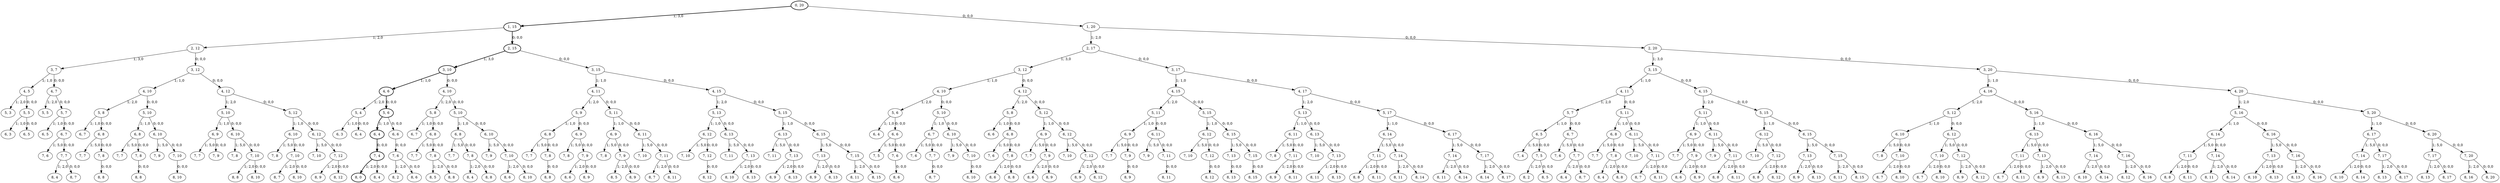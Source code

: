 strict digraph G {
  1 [ style="solid" label="3, 7" ];
  2 [ style="bold" label="1, 15" ];
  3 [ style="bold" label="3, 10" ];
  4 [ style="solid" label="2, 12" ];
  5 [ style="solid" label="4, 5" ];
  6 [ style="solid" label="5, 3" ];
  7 [ style="bold" label="4, 6" ];
  8 [ style="solid" label="5, 4" ];
  9 [ style="solid" label="4, 7" ];
  10 [ style="solid" label="5, 5" ];
  11 [ style="bold" label="0, 20" ];
  12 [ style="bold" label="2, 15" ];
  13 [ style="solid" label="6, 4" ];
  14 [ style="solid" label="6, 3" ];
  15 [ style="solid" label="4, 10" ];
  16 [ style="solid" label="6, 3" ];
  17 [ style="solid" label="3, 12" ];
  18 [ style="solid" label="5, 6" ];
  19 [ style="solid" label="5, 8" ];
  20 [ style="solid" label="5, 5" ];
  21 [ style="solid" label="6, 5" ];
  22 [ style="solid" label="6, 6" ];
  23 [ style="bold" label="6, 4" ];
  24 [ style="solid" label="5, 7" ];
  25 [ style="solid" label="6, 5" ];
  26 [ style="solid" label="5, 8" ];
  27 [ style="bold" label="5, 6" ];
  28 [ style="solid" label="3, 12" ];
  29 [ style="solid" label="5, 7" ];
  30 [ style="solid" label="6, 4" ];
  31 [ style="solid" label="6, 7" ];
  32 [ style="solid" label="1, 20" ];
  33 [ style="solid" label="3, 15" ];
  34 [ style="solid" label="4, 10" ];
  35 [ style="solid" label="5, 8" ];
  36 [ style="solid" label="6, 9" ];
  37 [ style="bold" label="8, 0" ];
  38 [ style="solid" label="6, 8" ];
  39 [ style="solid" label="5, 11" ];
  40 [ style="solid" label="3, 15" ];
  41 [ style="solid" label="4, 11" ];
  42 [ style="solid" label="5, 10" ];
  43 [ style="solid" label="8, 2" ];
  44 [ style="solid" label="2, 17" ];
  45 [ style="solid" label="5, 9" ];
  46 [ style="solid" label="4, 12" ];
  47 [ style="solid" label="6, 8" ];
  48 [ style="solid" label="6, 6" ];
  49 [ style="solid" label="5, 10" ];
  50 [ style="solid" label="7, 4" ];
  51 [ style="solid" label="4, 10" ];
  52 [ style="solid" label="6, 5" ];
  53 [ style="solid" label="6, 7" ];
  54 [ style="solid" label="7, 5" ];
  55 [ style="solid" label="8, 4" ];
  56 [ style="bold" label="7, 4" ];
  57 [ style="solid" label="6, 7" ];
  58 [ style="solid" label="6, 7" ];
  59 [ style="solid" label="6, 8" ];
  60 [ style="solid" label="6, 9" ];
  61 [ style="solid" label="4, 11" ];
  62 [ style="solid" label="6, 6" ];
  63 [ style="solid" label="4, 12" ];
  64 [ style="solid" label="6, 7" ];
  65 [ style="solid" label="6, 8" ];
  66 [ style="solid" label="2, 20" ];
  67 [ style="solid" label="4, 15" ];
  68 [ style="solid" label="6, 8" ];
  69 [ style="solid" label="6, 9" ];
  70 [ style="solid" label="8, 6" ];
  71 [ style="solid" label="5, 11" ];
  72 [ style="solid" label="5, 13" ];
  73 [ style="solid" label="7, 7" ];
  74 [ style="solid" label="6, 8" ];
  75 [ style="solid" label="5, 10" ];
  76 [ style="solid" label="6, 9" ];
  77 [ style="solid" label="6, 8" ];
  78 [ style="solid" label="6, 10" ];
  79 [ style="solid" label="7, 9" ];
  80 [ style="solid" label="6, 11" ];
  81 [ style="solid" label="7, 7" ];
  82 [ style="solid" label="7, 7" ];
  83 [ style="solid" label="8, 5" ];
  84 [ style="solid" label="6, 9" ];
  85 [ style="solid" label="7, 8" ];
  86 [ style="solid" label="5, 12" ];
  87 [ style="solid" label="6, 10" ];
  88 [ style="solid" label="6, 11" ];
  89 [ style="solid" label="8, 2" ];
  90 [ style="solid" label="5, 13" ];
  91 [ style="solid" label="7, 5" ];
  92 [ style="solid" label="7, 7" ];
  93 [ style="solid" label="4, 15" ];
  94 [ style="solid" label="5, 11" ];
  95 [ style="solid" label="6, 10" ];
  96 [ style="solid" label="7, 7" ];
  97 [ style="solid" label="3, 17" ];
  98 [ style="solid" label="5, 12" ];
  99 [ style="solid" label="6, 9" ];
  100 [ style="solid" label="7, 7" ];
  101 [ style="solid" label="7, 6" ];
  102 [ style="solid" label="7, 8" ];
  103 [ style="solid" label="6, 12" ];
  104 [ style="solid" label="6, 10" ];
  105 [ style="solid" label="7, 7" ];
  106 [ style="solid" label="5, 10" ];
  107 [ style="solid" label="8, 4" ];
  108 [ style="solid" label="7, 8" ];
  109 [ style="solid" label="7, 8" ];
  110 [ style="solid" label="8, 4" ];
  111 [ style="solid" label="8, 5" ];
  112 [ style="solid" label="6, 12" ];
  113 [ style="solid" label="7, 6" ];
  114 [ style="solid" label="7, 7" ];
  115 [ style="solid" label="7, 6" ];
  116 [ style="solid" label="7, 6" ];
  117 [ style="solid" label="8, 4" ];
  118 [ style="solid" label="6, 14" ];
  119 [ style="solid" label="8, 5" ];
  120 [ style="solid" label="8, 4" ];
  121 [ style="solid" label="7, 7" ];
  122 [ style="solid" label="7, 8" ];
  123 [ style="solid" label="7, 7" ];
  124 [ style="solid" label="7, 8" ];
  125 [ style="solid" label="7, 8" ];
  126 [ style="solid" label="6, 13" ];
  127 [ style="solid" label="7, 9" ];
  128 [ style="solid" label="7, 6" ];
  129 [ style="solid" label="5, 16" ];
  130 [ style="solid" label="5, 11" ];
  131 [ style="solid" label="8, 6" ];
  132 [ style="solid" label="7, 6" ];
  133 [ style="solid" label="8, 8" ];
  134 [ style="solid" label="5, 12" ];
  135 [ style="solid" label="8, 6" ];
  136 [ style="solid" label="7, 7" ];
  137 [ style="solid" label="7, 10" ];
  138 [ style="solid" label="7, 8" ];
  139 [ style="solid" label="8, 6" ];
  140 [ style="solid" label="7, 8" ];
  141 [ style="solid" label="3, 20" ];
  142 [ style="solid" label="5, 15" ];
  143 [ style="solid" label="8, 7" ];
  144 [ style="solid" label="7, 8" ];
  145 [ style="solid" label="7, 7" ];
  146 [ style="solid" label="7, 8" ];
  147 [ style="solid" label="7, 9" ];
  148 [ style="solid" label="6, 11" ];
  149 [ style="solid" label="6, 13" ];
  150 [ style="solid" label="7, 7" ];
  151 [ style="solid" label="7, 11" ];
  152 [ style="solid" label="4, 15" ];
  153 [ style="solid" label="8, 8" ];
  154 [ style="solid" label="6, 10" ];
  155 [ style="solid" label="7, 8" ];
  156 [ style="solid" label="8, 7" ];
  157 [ style="solid" label="8, 8" ];
  158 [ style="solid" label="7, 9" ];
  159 [ style="solid" label="7, 8" ];
  160 [ style="solid" label="7, 10" ];
  161 [ style="solid" label="7, 9" ];
  162 [ style="solid" label="8, 9" ];
  163 [ style="solid" label="7, 11" ];
  164 [ style="solid" label="8, 6" ];
  165 [ style="solid" label="7, 11" ];
  166 [ style="solid" label="8, 9" ];
  167 [ style="solid" label="7, 9" ];
  168 [ style="solid" label="8, 8" ];
  169 [ style="solid" label="6, 12" ];
  170 [ style="solid" label="6, 12" ];
  171 [ style="solid" label="7, 11" ];
  172 [ style="solid" label="8, 9" ];
  173 [ style="solid" label="7, 10" ];
  174 [ style="solid" label="6, 13" ];
  175 [ style="solid" label="7, 9" ];
  176 [ style="solid" label="4, 16" ];
  177 [ style="solid" label="5, 15" ];
  178 [ style="solid" label="6, 11" ];
  179 [ style="solid" label="7, 9" ];
  180 [ style="solid" label="7, 10" ];
  181 [ style="solid" label="4, 17" ];
  182 [ style="solid" label="6, 12" ];
  183 [ style="solid" label="7, 11" ];
  184 [ style="solid" label="7, 9" ];
  185 [ style="solid" label="8, 6" ];
  186 [ style="solid" label="8, 8" ];
  187 [ style="solid" label="7, 10" ];
  188 [ style="solid" label="7, 12" ];
  189 [ style="solid" label="7, 10" ];
  190 [ style="solid" label="8, 11" ];
  191 [ style="solid" label="8, 7" ];
  192 [ style="solid" label="6, 10" ];
  193 [ style="solid" label="8, 7" ];
  194 [ style="solid" label="7, 9" ];
  195 [ style="solid" label="8, 8" ];
  196 [ style="solid" label="6, 13" ];
  197 [ style="solid" label="7, 12" ];
  198 [ style="solid" label="6, 14" ];
  199 [ style="solid" label="7, 14" ];
  200 [ style="solid" label="7, 10" ];
  201 [ style="solid" label="7, 10" ];
  202 [ style="solid" label="7, 10" ];
  203 [ style="solid" label="8, 7" ];
  204 [ style="solid" label="8, 7" ];
  205 [ style="solid" label="8, 10" ];
  206 [ style="solid" label="8, 8" ];
  207 [ style="solid" label="8, 8" ];
  208 [ style="solid" label="7, 13" ];
  209 [ style="solid" label="8, 9" ];
  210 [ style="solid" label="6, 16" ];
  211 [ style="solid" label="6, 11" ];
  212 [ style="solid" label="8, 7" ];
  213 [ style="solid" label="8, 6" ];
  214 [ style="solid" label="8, 9" ];
  215 [ style="solid" label="6, 12" ];
  216 [ style="solid" label="7, 10" ];
  217 [ style="solid" label="8, 7" ];
  218 [ style="solid" label="7, 10" ];
  219 [ style="solid" label="8, 8" ];
  220 [ style="solid" label="4, 20" ];
  221 [ style="solid" label="6, 15" ];
  222 [ style="solid" label="8, 8" ];
  223 [ style="solid" label="7, 13" ];
  224 [ style="solid" label="7, 11" ];
  225 [ style="solid" label="8, 10" ];
  226 [ style="solid" label="7, 11" ];
  227 [ style="solid" label="8, 10" ];
  228 [ style="solid" label="7, 11" ];
  229 [ style="solid" label="8, 11" ];
  230 [ style="solid" label="5, 15" ];
  231 [ style="solid" label="8, 9" ];
  232 [ style="solid" label="8, 8" ];
  233 [ style="solid" label="7, 10" ];
  234 [ style="solid" label="8, 9" ];
  235 [ style="solid" label="8, 9" ];
  236 [ style="solid" label="8, 8" ];
  237 [ style="solid" label="8, 10" ];
  238 [ style="solid" label="6, 17" ];
  239 [ style="solid" label="8, 11" ];
  240 [ style="solid" label="7, 13" ];
  241 [ style="solid" label="8, 9" ];
  242 [ style="solid" label="8, 9" ];
  243 [ style="solid" label="7, 12" ];
  244 [ style="solid" label="8, 7" ];
  245 [ style="solid" label="7, 12" ];
  246 [ style="solid" label="8, 11" ];
  247 [ style="solid" label="8, 10" ];
  248 [ style="solid" label="7, 13" ];
  249 [ style="solid" label="5, 16" ];
  250 [ style="solid" label="6, 15" ];
  251 [ style="solid" label="7, 13" ];
  252 [ style="solid" label="8, 11" ];
  253 [ style="solid" label="7, 11" ];
  254 [ style="solid" label="8, 10" ];
  255 [ style="solid" label="5, 17" ];
  256 [ style="solid" label="8, 11" ];
  257 [ style="solid" label="7, 12" ];
  258 [ style="solid" label="8, 9" ];
  259 [ style="solid" label="7, 9" ];
  260 [ style="solid" label="8, 11" ];
  261 [ style="solid" label="8, 12" ];
  262 [ style="solid" label="8, 10" ];
  263 [ style="solid" label="7, 14" ];
  264 [ style="solid" label="7, 10" ];
  265 [ style="solid" label="8, 13" ];
  266 [ style="solid" label="7, 13" ];
  267 [ style="solid" label="8, 12" ];
  268 [ style="solid" label="8, 13" ];
  269 [ style="solid" label="7, 14" ];
  270 [ style="solid" label="8, 9" ];
  271 [ style="solid" label="8, 14" ];
  272 [ style="solid" label="8, 9" ];
  273 [ style="solid" label="7, 10" ];
  274 [ style="solid" label="8, 10" ];
  275 [ style="solid" label="7, 10" ];
  276 [ style="solid" label="8, 13" ];
  277 [ style="solid" label="7, 16" ];
  278 [ style="solid" label="8, 11" ];
  279 [ style="solid" label="7, 11" ];
  280 [ style="solid" label="7, 12" ];
  281 [ style="solid" label="5, 20" ];
  282 [ style="solid" label="7, 15" ];
  283 [ style="solid" label="8, 13" ];
  284 [ style="solid" label="8, 11" ];
  285 [ style="solid" label="8, 11" ];
  286 [ style="solid" label="8, 11" ];
  287 [ style="solid" label="6, 15" ];
  288 [ style="solid" label="8, 10" ];
  289 [ style="solid" label="7, 17" ];
  290 [ style="solid" label="8, 13" ];
  291 [ style="solid" label="7, 13" ];
  292 [ style="solid" label="8, 10" ];
  293 [ style="solid" label="8, 12" ];
  294 [ style="solid" label="8, 12" ];
  295 [ style="solid" label="8, 13" ];
  296 [ style="solid" label="6, 16" ];
  297 [ style="solid" label="7, 15" ];
  298 [ style="solid" label="8, 11" ];
  299 [ style="solid" label="8, 13" ];
  300 [ style="solid" label="6, 17" ];
  301 [ style="solid" label="8, 12" ];
  302 [ style="solid" label="7, 13" ];
  303 [ style="solid" label="8, 10" ];
  304 [ style="solid" label="8, 14" ];
  305 [ style="solid" label="8, 11" ];
  306 [ style="solid" label="8, 13" ];
  307 [ style="solid" label="8, 14" ];
  308 [ style="solid" label="8, 13" ];
  309 [ style="solid" label="7, 14" ];
  310 [ style="solid" label="7, 14" ];
  311 [ style="solid" label="8, 12" ];
  312 [ style="solid" label="8, 16" ];
  313 [ style="solid" label="8, 11" ];
  314 [ style="solid" label="8, 12" ];
  315 [ style="solid" label="6, 20" ];
  316 [ style="solid" label="8, 15" ];
  317 [ style="solid" label="7, 15" ];
  318 [ style="solid" label="8, 17" ];
  319 [ style="solid" label="8, 14" ];
  320 [ style="solid" label="8, 13" ];
  321 [ style="solid" label="7, 17" ];
  322 [ style="solid" label="8, 16" ];
  323 [ style="solid" label="7, 16" ];
  324 [ style="solid" label="8, 15" ];
  325 [ style="solid" label="7, 17" ];
  326 [ style="solid" label="8, 13" ];
  327 [ style="solid" label="8, 14" ];
  328 [ style="solid" label="8, 14" ];
  329 [ style="solid" label="7, 20" ];
  330 [ style="solid" label="8, 15" ];
  331 [ style="solid" label="8, 17" ];
  332 [ style="solid" label="8, 16" ];
  333 [ style="solid" label="8, 17" ];
  334 [ style="solid" label="8, 20" ];
  4 -> 1 [ style="solid" label="1; 3,0" ];
  11 -> 2 [ style="bold" label="1; 3,0" ];
  12 -> 3 [ style="bold" label="1; 3,0" ];
  2 -> 4 [ style="solid" label="1; 2,0" ];
  1 -> 5 [ style="solid" label="1; 1,0" ];
  5 -> 6 [ style="solid" label="1; 2,0" ];
  3 -> 7 [ style="bold" label="1; 1,0" ];
  7 -> 8 [ style="solid" label="1; 2,0" ];
  1 -> 9 [ style="solid" label="0; 0,0" ];
  9 -> 10 [ style="solid" label="1; 2,0" ];
  2 -> 12 [ style="bold" label="0; 0,0" ];
  18 -> 13 [ style="solid" label="1; 1,0" ];
  8 -> 14 [ style="solid" label="1; 1,0" ];
  3 -> 15 [ style="solid" label="0; 0,0" ];
  20 -> 16 [ style="solid" label="1; 1,0" ];
  4 -> 17 [ style="solid" label="0; 0,0" ];
  51 -> 18 [ style="solid" label="1; 2,0" ];
  15 -> 19 [ style="solid" label="1; 2,0" ];
  5 -> 20 [ style="solid" label="0; 0,0" ];
  24 -> 21 [ style="solid" label="1; 1,0" ];
  26 -> 22 [ style="solid" label="1; 1,0" ];
  27 -> 23 [ style="bold" label="1; 1,0" ];
  61 -> 24 [ style="solid" label="1; 2,0" ];
  29 -> 25 [ style="solid" label="1; 1,0" ];
  63 -> 26 [ style="solid" label="1; 2,0" ];
  7 -> 27 [ style="bold" label="0; 0,0" ];
  44 -> 28 [ style="solid" label="1; 3,0" ];
  9 -> 29 [ style="solid" label="0; 0,0" ];
  8 -> 30 [ style="solid" label="0; 0,0" ];
  19 -> 31 [ style="solid" label="1; 1,0" ];
  11 -> 32 [ style="solid" label="0; 0,0" ];
  12 -> 33 [ style="solid" label="0; 0,0" ];
  17 -> 34 [ style="solid" label="1; 1,0" ];
  34 -> 35 [ style="solid" label="1; 2,0" ];
  39 -> 36 [ style="solid" label="1; 1,0" ];
  56 -> 37 [ style="bold" label="1; 2,0" ];
  42 -> 38 [ style="solid" label="1; 1,0" ];
  93 -> 39 [ style="solid" label="1; 2,0" ];
  66 -> 40 [ style="solid" label="1; 3,0" ];
  33 -> 41 [ style="solid" label="1; 1,0" ];
  15 -> 42 [ style="solid" label="0; 0,0" ];
  54 -> 43 [ style="solid" label="1; 2,0" ];
  32 -> 44 [ style="solid" label="1; 2,0" ];
  41 -> 45 [ style="solid" label="1; 2,0" ];
  17 -> 46 [ style="solid" label="0; 0,0" ];
  19 -> 47 [ style="solid" label="0; 0,0" ];
  18 -> 48 [ style="solid" label="0; 0,0" ];
  46 -> 49 [ style="solid" label="1; 2,0" ];
  21 -> 50 [ style="solid" label="1; 5,0" ];
  28 -> 51 [ style="solid" label="1; 1,0" ];
  20 -> 52 [ style="solid" label="0; 0,0" ];
  35 -> 53 [ style="solid" label="1; 1,0" ];
  21 -> 54 [ style="solid" label="0; 0,0" ];
  85 -> 55 [ style="solid" label="1; 2,0" ];
  23 -> 56 [ style="bold" label="0; 0,0" ];
  106 -> 57 [ style="solid" label="1; 1,0" ];
  24 -> 58 [ style="solid" label="0; 0,0" ];
  26 -> 59 [ style="solid" label="0; 0,0" ];
  71 -> 60 [ style="solid" label="1; 1,0" ];
  40 -> 61 [ style="solid" label="1; 1,0" ];
  27 -> 62 [ style="solid" label="0; 0,0" ];
  28 -> 63 [ style="solid" label="0; 0,0" ];
  29 -> 64 [ style="solid" label="0; 0,0" ];
  45 -> 65 [ style="solid" label="1; 1,0" ];
  32 -> 66 [ style="solid" label="0; 0,0" ];
  33 -> 67 [ style="solid" label="0; 0,0" ];
  75 -> 68 [ style="solid" label="1; 1,0" ];
  49 -> 69 [ style="solid" label="1; 1,0" ];
  79 -> 70 [ style="solid" label="1; 2,0" ];
  152 -> 71 [ style="solid" label="1; 2,0" ];
  67 -> 72 [ style="solid" label="1; 2,0" ];
  36 -> 73 [ style="solid" label="1; 5,0" ];
  130 -> 74 [ style="solid" label="1; 1,0" ];
  34 -> 75 [ style="solid" label="0; 0,0" ];
  134 -> 76 [ style="solid" label="1; 1,0" ];
  35 -> 77 [ style="solid" label="0; 0,0" ];
  86 -> 78 [ style="solid" label="1; 1,0" ];
  36 -> 79 [ style="solid" label="0; 0,0" ];
  90 -> 80 [ style="solid" label="1; 1,0" ];
  38 -> 81 [ style="solid" label="1; 5,0" ];
  60 -> 82 [ style="solid" label="1; 5,0" ];
  102 -> 83 [ style="solid" label="1; 2,0" ];
  94 -> 84 [ style="solid" label="1; 1,0" ];
  38 -> 85 [ style="solid" label="0; 0,0" ];
  176 -> 86 [ style="solid" label="1; 2,0" ];
  98 -> 87 [ style="solid" label="1; 1,0" ];
  39 -> 88 [ style="solid" label="0; 0,0" ];
  132 -> 89 [ style="solid" label="1; 2,0" ];
  181 -> 90 [ style="solid" label="1; 2,0" ];
  48 -> 91 [ style="solid" label="1; 5,0" ];
  47 -> 92 [ style="solid" label="1; 5,0" ];
  40 -> 93 [ style="solid" label="0; 0,0" ];
  41 -> 94 [ style="solid" label="0; 0,0" ];
  42 -> 95 [ style="solid" label="0; 0,0" ];
  69 -> 96 [ style="solid" label="1; 5,0" ];
  44 -> 97 [ style="solid" label="0; 0,0" ];
  46 -> 98 [ style="solid" label="0; 0,0" ];
  45 -> 99 [ style="solid" label="0; 0,0" ];
  65 -> 100 [ style="solid" label="1; 5,0" ];
  48 -> 101 [ style="solid" label="0; 0,0" ];
  47 -> 102 [ style="solid" label="0; 0,0" ];
  72 -> 103 [ style="solid" label="1; 1,0" ];
  49 -> 104 [ style="solid" label="0; 0,0" ];
  68 -> 105 [ style="solid" label="1; 5,0" ];
  51 -> 106 [ style="solid" label="0; 0,0" ];
  155 -> 107 [ style="solid" label="1; 2,0" ];
  80 -> 108 [ style="solid" label="1; 5,0" ];
  78 -> 109 [ style="solid" label="1; 5,0" ];
  121 -> 110 [ style="solid" label="1; 2,0" ];
  54 -> 111 [ style="solid" label="0; 0,0" ];
  177 -> 112 [ style="solid" label="1; 1,0" ];
  59 -> 113 [ style="solid" label="1; 5,0" ];
  77 -> 114 [ style="solid" label="1; 5,0" ];
  58 -> 115 [ style="solid" label="1; 5,0" ];
  57 -> 116 [ style="solid" label="1; 5,0" ];
  136 -> 117 [ style="solid" label="1; 2,0" ];
  129 -> 118 [ style="solid" label="1; 1,0" ];
  167 -> 119 [ style="solid" label="1; 2,0" ];
  56 -> 120 [ style="solid" label="0; 0,0" ];
  58 -> 121 [ style="solid" label="0; 0,0" ];
  87 -> 122 [ style="solid" label="1; 5,0" ];
  57 -> 123 [ style="solid" label="0; 0,0" ];
  84 -> 124 [ style="solid" label="1; 5,0" ];
  59 -> 125 [ style="solid" label="0; 0,0" ];
  142 -> 126 [ style="solid" label="1; 1,0" ];
  60 -> 127 [ style="solid" label="0; 0,0" ];
  64 -> 128 [ style="solid" label="1; 5,0" ];
  220 -> 129 [ style="solid" label="1; 2,0" ];
  61 -> 130 [ style="solid" label="0; 0,0" ];
  180 -> 131 [ style="solid" label="1; 2,0" ];
  62 -> 132 [ style="solid" label="0; 0,0" ];
  151 -> 133 [ style="solid" label="1; 2,0" ];
  63 -> 134 [ style="solid" label="0; 0,0" ];
  158 -> 135 [ style="solid" label="1; 2,0" ];
  64 -> 136 [ style="solid" label="0; 0,0" ];
  103 -> 137 [ style="solid" label="1; 5,0" ];
  104 -> 138 [ style="solid" label="1; 5,0" ];
  125 -> 139 [ style="solid" label="1; 2,0" ];
  65 -> 140 [ style="solid" label="0; 0,0" ];
  66 -> 141 [ style="solid" label="0; 0,0" ];
  67 -> 142 [ style="solid" label="0; 0,0" ];
  160 -> 143 [ style="solid" label="1; 2,0" ];
  99 -> 144 [ style="solid" label="1; 5,0" ];
  76 -> 145 [ style="solid" label="1; 5,0" ];
  68 -> 146 [ style="solid" label="0; 0,0" ];
  69 -> 147 [ style="solid" label="0; 0,0" ];
  71 -> 148 [ style="solid" label="0; 0,0" ];
  72 -> 149 [ style="solid" label="0; 0,0" ];
  74 -> 150 [ style="solid" label="1; 5,0" ];
  118 -> 151 [ style="solid" label="1; 5,0" ];
  97 -> 152 [ style="solid" label="1; 1,0" ];
  197 -> 153 [ style="solid" label="1; 2,0" ];
  75 -> 154 [ style="solid" label="0; 0,0" ];
  74 -> 155 [ style="solid" label="0; 0,0" ];
  173 -> 156 [ style="solid" label="1; 2,0" ];
  171 -> 157 [ style="solid" label="1; 2,0" ];
  76 -> 158 [ style="solid" label="0; 0,0" ];
  77 -> 159 [ style="solid" label="0; 0,0" ];
  78 -> 160 [ style="solid" label="0; 0,0" ];
  88 -> 161 [ style="solid" label="1; 5,0" ];
  79 -> 162 [ style="solid" label="0; 0,0" ];
  80 -> 163 [ style="solid" label="0; 0,0" ];
  184 -> 164 [ style="solid" label="1; 2,0" ];
  126 -> 165 [ style="solid" label="1; 5,0" ];
  208 -> 166 [ style="solid" label="1; 2,0" ];
  84 -> 167 [ style="solid" label="0; 0,0" ];
  85 -> 168 [ style="solid" label="0; 0,0" ];
  230 -> 169 [ style="solid" label="1; 1,0" ];
  86 -> 170 [ style="solid" label="0; 0,0" ];
  88 -> 171 [ style="solid" label="0; 0,0" ];
  163 -> 172 [ style="solid" label="1; 2,0" ];
  87 -> 173 [ style="solid" label="0; 0,0" ];
  90 -> 174 [ style="solid" label="0; 0,0" ];
  95 -> 175 [ style="solid" label="1; 5,0" ];
  141 -> 176 [ style="solid" label="1; 1,0" ];
  93 -> 177 [ style="solid" label="0; 0,0" ];
  94 -> 178 [ style="solid" label="0; 0,0" ];
  148 -> 179 [ style="solid" label="1; 5,0" ];
  95 -> 180 [ style="solid" label="0; 0,0" ];
  97 -> 181 [ style="solid" label="0; 0,0" ];
  98 -> 182 [ style="solid" label="0; 0,0" ];
  149 -> 183 [ style="solid" label="1; 5,0" ];
  99 -> 184 [ style="solid" label="0; 0,0" ];
  101 -> 185 [ style="solid" label="0; 0,0" ];
  102 -> 186 [ style="solid" label="0; 0,0" ];
  112 -> 187 [ style="solid" label="1; 5,0" ];
  103 -> 188 [ style="solid" label="0; 0,0" ];
  104 -> 189 [ style="solid" label="0; 0,0" ];
  199 -> 190 [ style="solid" label="1; 2,0" ];
  228 -> 191 [ style="solid" label="1; 2,0" ];
  106 -> 192 [ style="solid" label="0; 0,0" ];
  201 -> 193 [ style="solid" label="1; 2,0" ];
  154 -> 194 [ style="solid" label="1; 5,0" ];
  189 -> 195 [ style="solid" label="1; 2,0" ];
  249 -> 196 [ style="solid" label="1; 1,0" ];
  112 -> 197 [ style="solid" label="0; 0,0" ];
  255 -> 198 [ style="solid" label="1; 1,0" ];
  118 -> 199 [ style="solid" label="0; 0,0" ];
  174 -> 200 [ style="solid" label="1; 5,0" ];
  170 -> 201 [ style="solid" label="1; 5,0" ];
  169 -> 202 [ style="solid" label="1; 5,0" ];
  121 -> 203 [ style="solid" label="0; 0,0" ];
  123 -> 204 [ style="solid" label="0; 0,0" ];
  223 -> 205 [ style="solid" label="1; 2,0" ];
  125 -> 206 [ style="solid" label="0; 0,0" ];
  226 -> 207 [ style="solid" label="1; 2,0" ];
  126 -> 208 [ style="solid" label="0; 0,0" ];
  127 -> 209 [ style="solid" label="0; 0,0" ];
  129 -> 210 [ style="solid" label="0; 0,0" ];
  130 -> 211 [ style="solid" label="0; 0,0" ];
  253 -> 212 [ style="solid" label="1; 2,0" ];
  132 -> 213 [ style="solid" label="0; 0,0" ];
  251 -> 214 [ style="solid" label="1; 2,0" ];
  134 -> 215 [ style="solid" label="0; 0,0" ];
  182 -> 216 [ style="solid" label="1; 5,0" ];
  136 -> 217 [ style="solid" label="0; 0,0" ];
  178 -> 218 [ style="solid" label="1; 5,0" ];
  140 -> 219 [ style="solid" label="0; 0,0" ];
  141 -> 220 [ style="solid" label="0; 0,0" ];
  142 -> 221 [ style="solid" label="0; 0,0" ];
  146 -> 222 [ style="solid" label="0; 0,0" ];
  149 -> 223 [ style="solid" label="0; 0,0" ];
  148 -> 224 [ style="solid" label="0; 0,0" ];
  263 -> 225 [ style="solid" label="1; 2,0" ];
  198 -> 226 [ style="solid" label="1; 5,0" ];
  240 -> 227 [ style="solid" label="1; 2,0" ];
  196 -> 228 [ style="solid" label="1; 5,0" ];
  151 -> 229 [ style="solid" label="0; 0,0" ];
  152 -> 230 [ style="solid" label="0; 0,0" ];
  266 -> 231 [ style="solid" label="1; 2,0" ];
  155 -> 232 [ style="solid" label="0; 0,0" ];
  154 -> 233 [ style="solid" label="0; 0,0" ];
  243 -> 234 [ style="solid" label="1; 2,0" ];
  158 -> 235 [ style="solid" label="0; 0,0" ];
  159 -> 236 [ style="solid" label="0; 0,0" ];
  160 -> 237 [ style="solid" label="0; 0,0" ];
  281 -> 238 [ style="solid" label="1; 1,0" ];
  163 -> 239 [ style="solid" label="0; 0,0" ];
  210 -> 240 [ style="solid" label="1; 5,0" ];
  257 -> 241 [ style="solid" label="1; 2,0" ];
  167 -> 242 [ style="solid" label="0; 0,0" ];
  170 -> 243 [ style="solid" label="0; 0,0" ];
  279 -> 244 [ style="solid" label="1; 2,0" ];
  169 -> 245 [ style="solid" label="0; 0,0" ];
  171 -> 246 [ style="solid" label="0; 0,0" ];
  173 -> 247 [ style="solid" label="0; 0,0" ];
  174 -> 248 [ style="solid" label="0; 0,0" ];
  176 -> 249 [ style="solid" label="0; 0,0" ];
  177 -> 250 [ style="solid" label="0; 0,0" ];
  221 -> 251 [ style="solid" label="1; 5,0" ];
  282 -> 252 [ style="solid" label="1; 2,0" ];
  178 -> 253 [ style="solid" label="0; 0,0" ];
  180 -> 254 [ style="solid" label="0; 0,0" ];
  181 -> 255 [ style="solid" label="0; 0,0" ];
  269 -> 256 [ style="solid" label="1; 2,0" ];
  182 -> 257 [ style="solid" label="0; 0,0" ];
  184 -> 258 [ style="solid" label="0; 0,0" ];
  192 -> 259 [ style="solid" label="1; 5,0" ];
  248 -> 260 [ style="solid" label="1; 2,0" ];
  188 -> 261 [ style="solid" label="0; 0,0" ];
  189 -> 262 [ style="solid" label="0; 0,0" ];
  238 -> 263 [ style="solid" label="1; 5,0" ];
  192 -> 264 [ style="solid" label="0; 0,0" ];
  289 -> 265 [ style="solid" label="1; 2,0" ];
  196 -> 266 [ style="solid" label="0; 0,0" ];
  197 -> 267 [ style="solid" label="0; 0,0" ];
  277 -> 268 [ style="solid" label="1; 2,0" ];
  198 -> 269 [ style="solid" label="0; 0,0" ];
  280 -> 270 [ style="solid" label="1; 2,0" ];
  199 -> 271 [ style="solid" label="0; 0,0" ];
  291 -> 272 [ style="solid" label="1; 2,0" ];
  215 -> 273 [ style="solid" label="1; 5,0" ];
  201 -> 274 [ style="solid" label="0; 0,0" ];
  211 -> 275 [ style="solid" label="1; 5,0" ];
  208 -> 276 [ style="solid" label="0; 0,0" ];
  210 -> 277 [ style="solid" label="0; 0,0" ];
  297 -> 278 [ style="solid" label="1; 2,0" ];
  211 -> 279 [ style="solid" label="0; 0,0" ];
  215 -> 280 [ style="solid" label="0; 0,0" ];
  220 -> 281 [ style="solid" label="0; 0,0" ];
  221 -> 282 [ style="solid" label="0; 0,0" ];
  223 -> 283 [ style="solid" label="0; 0,0" ];
  224 -> 284 [ style="solid" label="0; 0,0" ];
  226 -> 285 [ style="solid" label="0; 0,0" ];
  228 -> 286 [ style="solid" label="0; 0,0" ];
  230 -> 287 [ style="solid" label="0; 0,0" ];
  233 -> 288 [ style="solid" label="0; 0,0" ];
  238 -> 289 [ style="solid" label="0; 0,0" ];
  240 -> 290 [ style="solid" label="0; 0,0" ];
  250 -> 291 [ style="solid" label="1; 5,0" ];
  310 -> 292 [ style="solid" label="1; 2,0" ];
  243 -> 293 [ style="solid" label="0; 0,0" ];
  245 -> 294 [ style="solid" label="0; 0,0" ];
  248 -> 295 [ style="solid" label="0; 0,0" ];
  249 -> 296 [ style="solid" label="0; 0,0" ];
  250 -> 297 [ style="solid" label="0; 0,0" ];
  253 -> 298 [ style="solid" label="0; 0,0" ];
  251 -> 299 [ style="solid" label="0; 0,0" ];
  255 -> 300 [ style="solid" label="0; 0,0" ];
  257 -> 301 [ style="solid" label="0; 0,0" ];
  287 -> 302 [ style="solid" label="1; 5,0" ];
  264 -> 303 [ style="solid" label="0; 0,0" ];
  263 -> 304 [ style="solid" label="0; 0,0" ];
  309 -> 305 [ style="solid" label="1; 2,0" ];
  266 -> 306 [ style="solid" label="0; 0,0" ];
  269 -> 307 [ style="solid" label="0; 0,0" ];
  321 -> 308 [ style="solid" label="1; 2,0" ];
  300 -> 309 [ style="solid" label="1; 5,0" ];
  296 -> 310 [ style="solid" label="1; 5,0" ];
  323 -> 311 [ style="solid" label="1; 2,0" ];
  277 -> 312 [ style="solid" label="0; 0,0" ];
  279 -> 313 [ style="solid" label="0; 0,0" ];
  280 -> 314 [ style="solid" label="0; 0,0" ];
  281 -> 315 [ style="solid" label="0; 0,0" ];
  282 -> 316 [ style="solid" label="0; 0,0" ];
  287 -> 317 [ style="solid" label="0; 0,0" ];
  289 -> 318 [ style="solid" label="0; 0,0" ];
  325 -> 319 [ style="solid" label="1; 2,0" ];
  291 -> 320 [ style="solid" label="0; 0,0" ];
  315 -> 321 [ style="solid" label="1; 5,0" ];
  329 -> 322 [ style="solid" label="1; 2,0" ];
  296 -> 323 [ style="solid" label="0; 0,0" ];
  297 -> 324 [ style="solid" label="0; 0,0" ];
  300 -> 325 [ style="solid" label="0; 0,0" ];
  302 -> 326 [ style="solid" label="0; 0,0" ];
  309 -> 327 [ style="solid" label="0; 0,0" ];
  310 -> 328 [ style="solid" label="0; 0,0" ];
  315 -> 329 [ style="solid" label="0; 0,0" ];
  317 -> 330 [ style="solid" label="0; 0,0" ];
  321 -> 331 [ style="solid" label="0; 0,0" ];
  323 -> 332 [ style="solid" label="0; 0,0" ];
  325 -> 333 [ style="solid" label="0; 0,0" ];
  329 -> 334 [ style="solid" label="0; 0,0" ];
}

